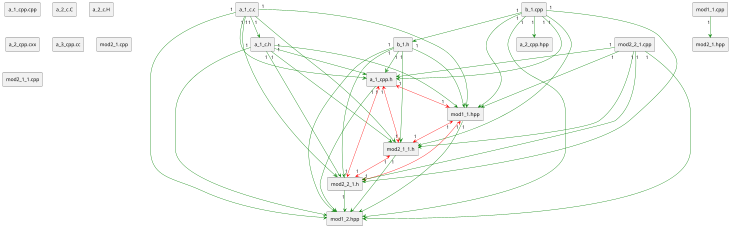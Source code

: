 @startuml
scale max 730 width
rectangle "a_1_c.c" as a_1_c.c
rectangle "a_1_c.h" as a_1_c.h
rectangle "a_1_cpp.cpp" as a_1_cpp.cpp
rectangle "a_1_cpp.h" as a_1_cpp.h
rectangle "a_2_c.C" as a_2_c.C
rectangle "a_2_c.H" as a_2_c.H
rectangle "a_2_cpp.cxx" as a_2_cpp.cxx
rectangle "a_2_cpp.hpp" as a_2_cpp.hpp
rectangle "a_3_cpp.cc" as a_3_cpp.cc
rectangle "b_1.cpp" as b_1.cpp
rectangle "b_1.h" as b_1.h
rectangle "mod1_1.cpp" as mod1_1.cpp
rectangle "mod1_1.hpp" as mod1_1.hpp
rectangle "mod1_2.hpp" as mod1_2.hpp
rectangle "mod2_1.cpp" as mod2_1.cpp
rectangle "mod2_1.hpp" as mod2_1.hpp
rectangle "mod2_1_1.cpp" as mod2_1_1.cpp
rectangle "mod2_1_1.h" as mod2_1_1.h
rectangle "mod2_2_1.cpp" as mod2_2_1.cpp
rectangle "mod2_2_1.h" as mod2_2_1.h

a_1_c.c "1" -[#green]-> a_1_c.h
a_1_c.c "1" -[#green]-> a_1_cpp.h
a_1_c.c "1" -[#green]-> mod1_1.hpp
a_1_c.c "1" -[#green]-> mod1_2.hpp
a_1_c.c "1" -[#green]-> mod2_1_1.h
a_1_c.c "1" -[#green]-> mod2_2_1.h
a_1_c.h "1" -[#green]-> a_1_cpp.h
a_1_c.h "1" -[#green]-> mod1_1.hpp
a_1_c.h "1" -[#green]-> mod1_2.hpp
a_1_c.h "1" -[#green]-> mod2_1_1.h
a_1_c.h "1" -[#green]-> mod2_2_1.h
b_1.cpp "1" -[#green]-> a_1_cpp.h
b_1.h "1" -[#green]-> a_1_cpp.h
a_1_cpp.h "1" <-[#red]-> "1" mod1_1.hpp
a_1_cpp.h "1" -[#green]-> mod1_2.hpp
a_1_cpp.h "1" <-[#red]-> "1" mod2_1_1.h
mod2_2_1.cpp "1" -[#green]-> a_1_cpp.h
a_1_cpp.h "1" <-[#red]-> "1" mod2_2_1.h
b_1.cpp "1" -[#green]-> a_2_cpp.hpp
b_1.cpp "1" -[#green]-> b_1.h
b_1.cpp "1" -[#green]-> mod1_1.hpp
b_1.cpp "1" -[#green]-> mod1_2.hpp
b_1.cpp "1" -[#green]-> mod2_1_1.h
b_1.cpp "1" -[#green]-> mod2_2_1.h
b_1.h "1" -[#green]-> mod1_1.hpp
b_1.h "1" -[#green]-> mod1_2.hpp
b_1.h "1" -[#green]-> mod2_1_1.h
b_1.h "1" -[#green]-> mod2_2_1.h
mod1_1.cpp "1" -[#green]-> mod2_1.hpp
mod1_1.hpp "1" -[#green]-> mod1_2.hpp
mod1_1.hpp "1" <-[#red]-> "1" mod2_1_1.h
mod2_2_1.cpp "1" -[#green]-> mod1_1.hpp
mod1_1.hpp "1" <-[#red]-> "1" mod2_2_1.h
mod2_1_1.h "1" -[#green]-> mod1_2.hpp
mod2_2_1.cpp "1" -[#green]-> mod1_2.hpp
mod2_2_1.h "1" -[#green]-> mod1_2.hpp
mod2_2_1.cpp "1" -[#green]-> mod2_1_1.h
mod2_1_1.h "1" <-[#red]-> "1" mod2_2_1.h
mod2_2_1.cpp "1" -[#green]-> mod2_2_1.h

@enduml
